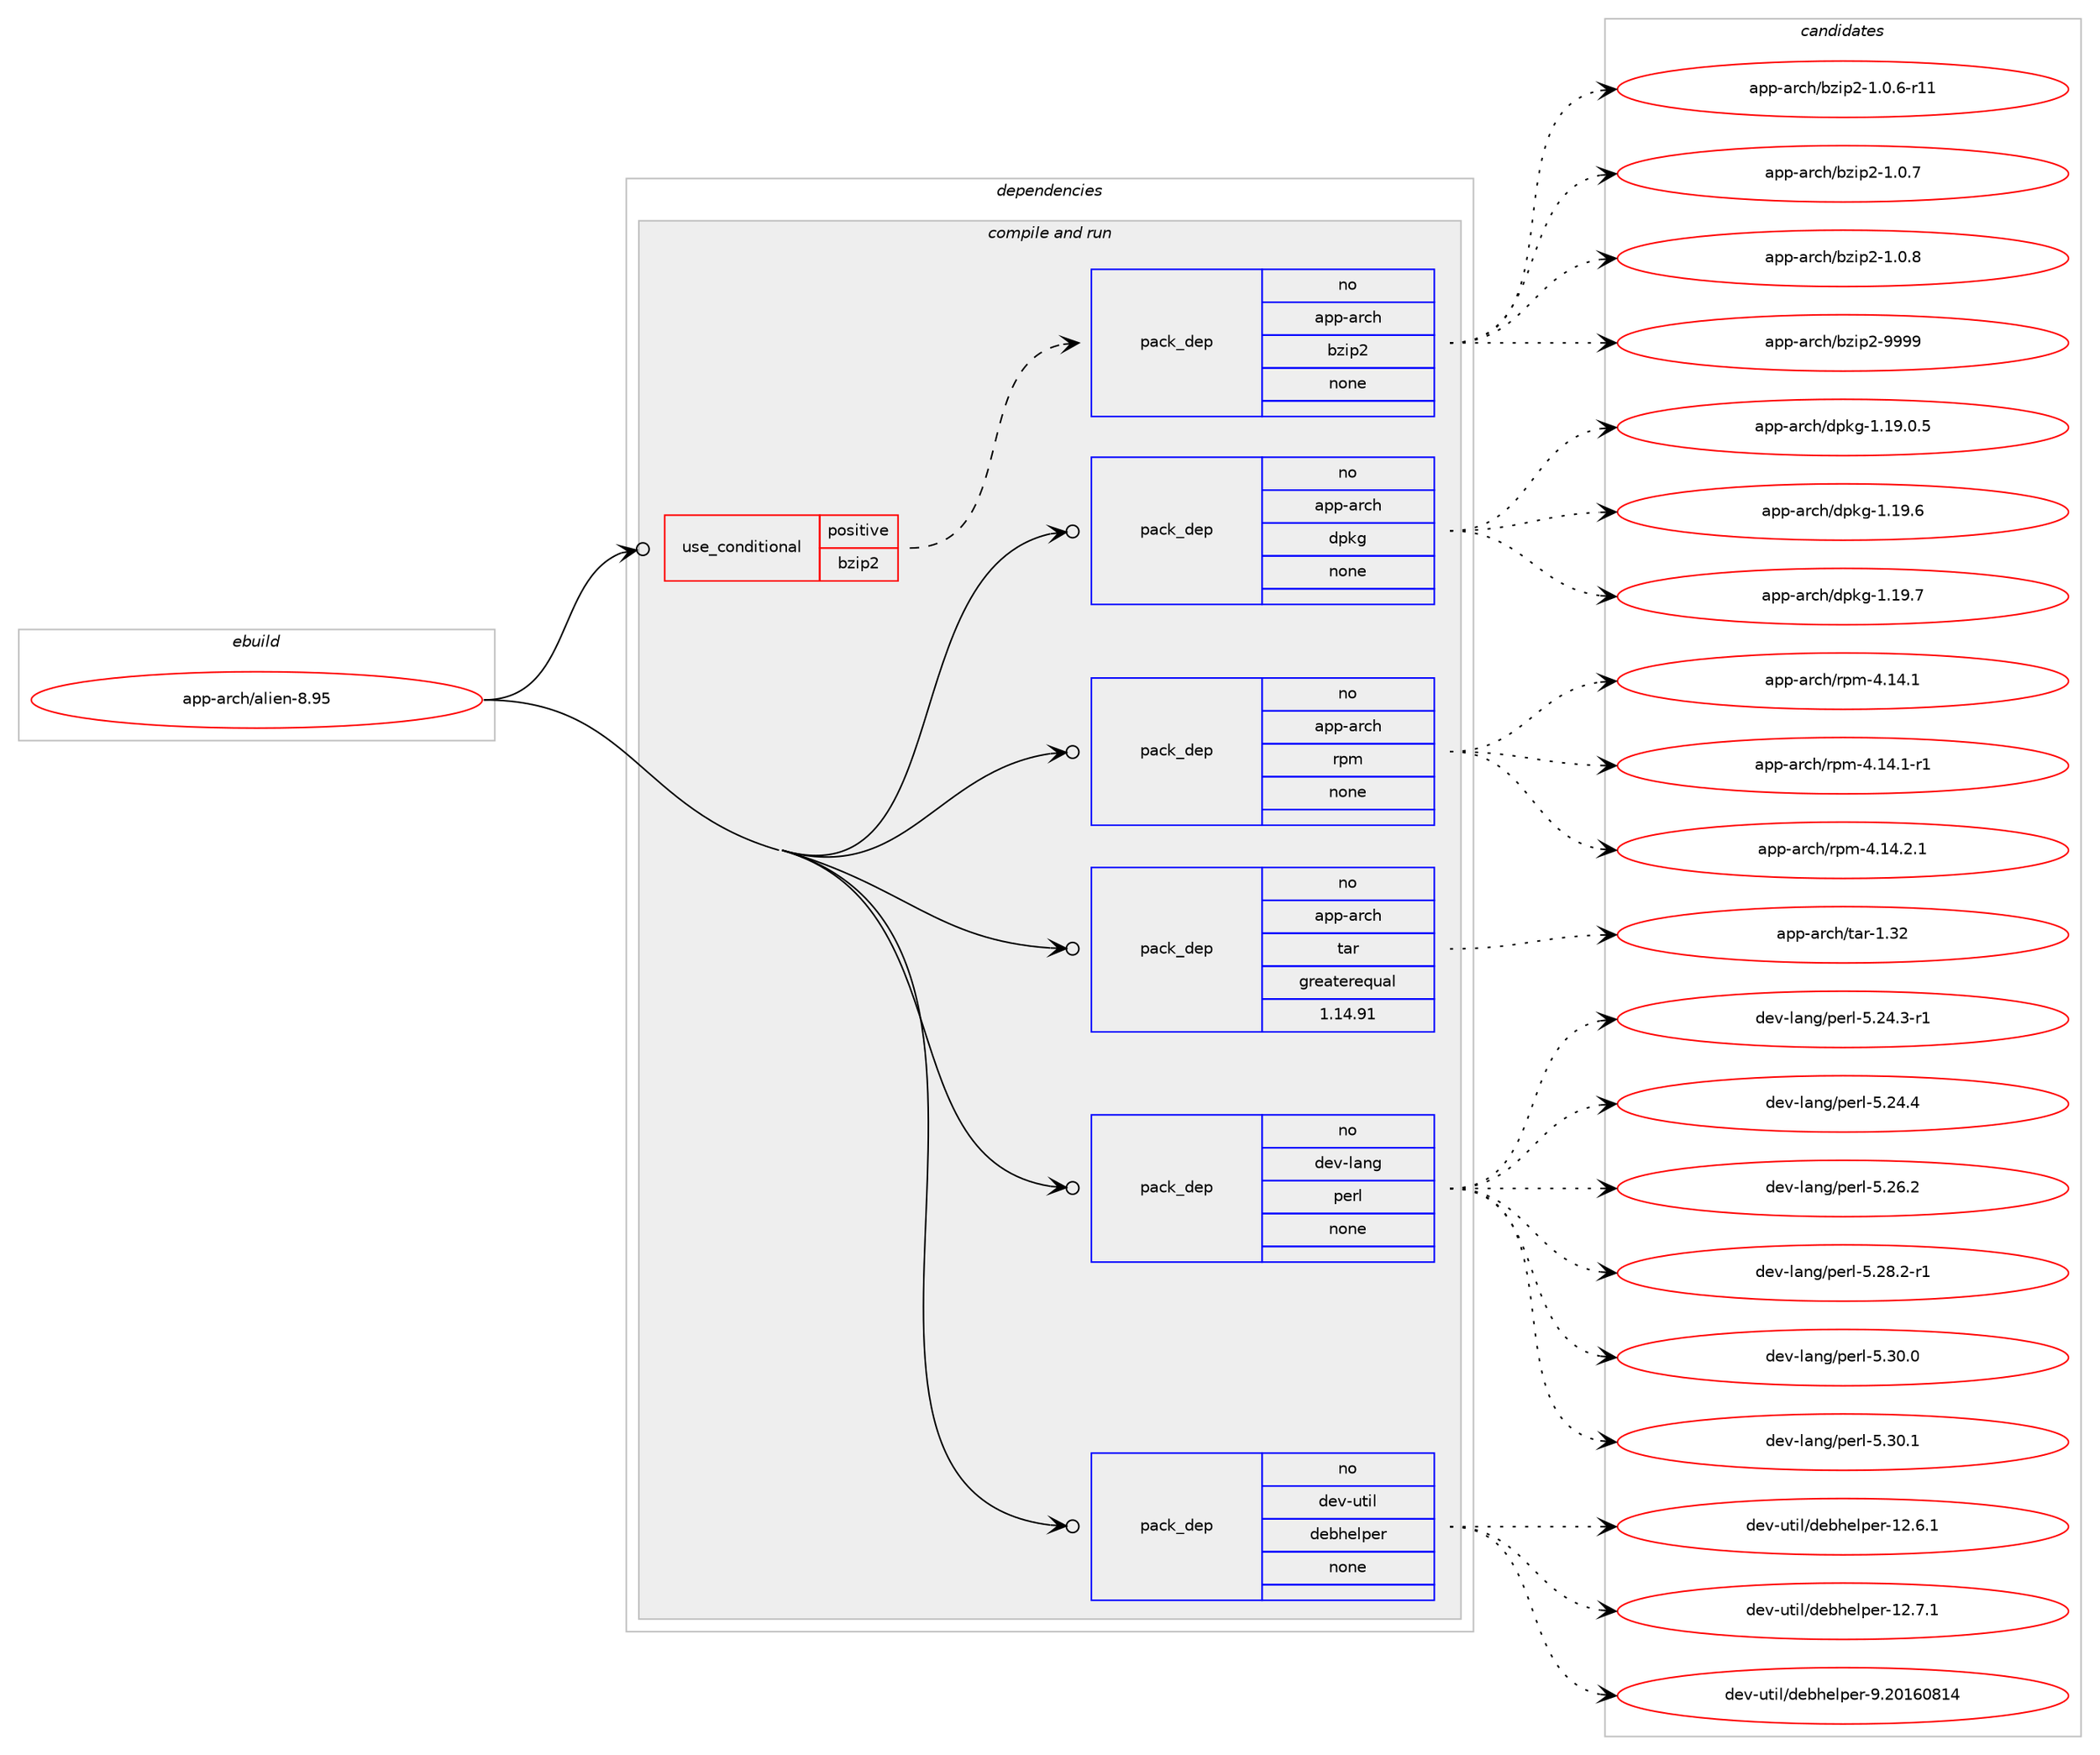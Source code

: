 digraph prolog {

# *************
# Graph options
# *************

newrank=true;
concentrate=true;
compound=true;
graph [rankdir=LR,fontname=Helvetica,fontsize=10,ranksep=1.5];#, ranksep=2.5, nodesep=0.2];
edge  [arrowhead=vee];
node  [fontname=Helvetica,fontsize=10];

# **********
# The ebuild
# **********

subgraph cluster_leftcol {
color=gray;
rank=same;
label=<<i>ebuild</i>>;
id [label="app-arch/alien-8.95", color=red, width=4, href="../app-arch/alien-8.95.svg"];
}

# ****************
# The dependencies
# ****************

subgraph cluster_midcol {
color=gray;
label=<<i>dependencies</i>>;
subgraph cluster_compile {
fillcolor="#eeeeee";
style=filled;
label=<<i>compile</i>>;
}
subgraph cluster_compileandrun {
fillcolor="#eeeeee";
style=filled;
label=<<i>compile and run</i>>;
subgraph cond112541 {
dependency472177 [label=<<TABLE BORDER="0" CELLBORDER="1" CELLSPACING="0" CELLPADDING="4"><TR><TD ROWSPAN="3" CELLPADDING="10">use_conditional</TD></TR><TR><TD>positive</TD></TR><TR><TD>bzip2</TD></TR></TABLE>>, shape=none, color=red];
subgraph pack351064 {
dependency472178 [label=<<TABLE BORDER="0" CELLBORDER="1" CELLSPACING="0" CELLPADDING="4" WIDTH="220"><TR><TD ROWSPAN="6" CELLPADDING="30">pack_dep</TD></TR><TR><TD WIDTH="110">no</TD></TR><TR><TD>app-arch</TD></TR><TR><TD>bzip2</TD></TR><TR><TD>none</TD></TR><TR><TD></TD></TR></TABLE>>, shape=none, color=blue];
}
dependency472177:e -> dependency472178:w [weight=20,style="dashed",arrowhead="vee"];
}
id:e -> dependency472177:w [weight=20,style="solid",arrowhead="odotvee"];
subgraph pack351065 {
dependency472179 [label=<<TABLE BORDER="0" CELLBORDER="1" CELLSPACING="0" CELLPADDING="4" WIDTH="220"><TR><TD ROWSPAN="6" CELLPADDING="30">pack_dep</TD></TR><TR><TD WIDTH="110">no</TD></TR><TR><TD>app-arch</TD></TR><TR><TD>dpkg</TD></TR><TR><TD>none</TD></TR><TR><TD></TD></TR></TABLE>>, shape=none, color=blue];
}
id:e -> dependency472179:w [weight=20,style="solid",arrowhead="odotvee"];
subgraph pack351066 {
dependency472180 [label=<<TABLE BORDER="0" CELLBORDER="1" CELLSPACING="0" CELLPADDING="4" WIDTH="220"><TR><TD ROWSPAN="6" CELLPADDING="30">pack_dep</TD></TR><TR><TD WIDTH="110">no</TD></TR><TR><TD>app-arch</TD></TR><TR><TD>rpm</TD></TR><TR><TD>none</TD></TR><TR><TD></TD></TR></TABLE>>, shape=none, color=blue];
}
id:e -> dependency472180:w [weight=20,style="solid",arrowhead="odotvee"];
subgraph pack351067 {
dependency472181 [label=<<TABLE BORDER="0" CELLBORDER="1" CELLSPACING="0" CELLPADDING="4" WIDTH="220"><TR><TD ROWSPAN="6" CELLPADDING="30">pack_dep</TD></TR><TR><TD WIDTH="110">no</TD></TR><TR><TD>app-arch</TD></TR><TR><TD>tar</TD></TR><TR><TD>greaterequal</TD></TR><TR><TD>1.14.91</TD></TR></TABLE>>, shape=none, color=blue];
}
id:e -> dependency472181:w [weight=20,style="solid",arrowhead="odotvee"];
subgraph pack351068 {
dependency472182 [label=<<TABLE BORDER="0" CELLBORDER="1" CELLSPACING="0" CELLPADDING="4" WIDTH="220"><TR><TD ROWSPAN="6" CELLPADDING="30">pack_dep</TD></TR><TR><TD WIDTH="110">no</TD></TR><TR><TD>dev-lang</TD></TR><TR><TD>perl</TD></TR><TR><TD>none</TD></TR><TR><TD></TD></TR></TABLE>>, shape=none, color=blue];
}
id:e -> dependency472182:w [weight=20,style="solid",arrowhead="odotvee"];
subgraph pack351069 {
dependency472183 [label=<<TABLE BORDER="0" CELLBORDER="1" CELLSPACING="0" CELLPADDING="4" WIDTH="220"><TR><TD ROWSPAN="6" CELLPADDING="30">pack_dep</TD></TR><TR><TD WIDTH="110">no</TD></TR><TR><TD>dev-util</TD></TR><TR><TD>debhelper</TD></TR><TR><TD>none</TD></TR><TR><TD></TD></TR></TABLE>>, shape=none, color=blue];
}
id:e -> dependency472183:w [weight=20,style="solid",arrowhead="odotvee"];
}
subgraph cluster_run {
fillcolor="#eeeeee";
style=filled;
label=<<i>run</i>>;
}
}

# **************
# The candidates
# **************

subgraph cluster_choices {
rank=same;
color=gray;
label=<<i>candidates</i>>;

subgraph choice351064 {
color=black;
nodesep=1;
choice97112112459711499104479812210511250454946484654451144949 [label="app-arch/bzip2-1.0.6-r11", color=red, width=4,href="../app-arch/bzip2-1.0.6-r11.svg"];
choice97112112459711499104479812210511250454946484655 [label="app-arch/bzip2-1.0.7", color=red, width=4,href="../app-arch/bzip2-1.0.7.svg"];
choice97112112459711499104479812210511250454946484656 [label="app-arch/bzip2-1.0.8", color=red, width=4,href="../app-arch/bzip2-1.0.8.svg"];
choice971121124597114991044798122105112504557575757 [label="app-arch/bzip2-9999", color=red, width=4,href="../app-arch/bzip2-9999.svg"];
dependency472178:e -> choice97112112459711499104479812210511250454946484654451144949:w [style=dotted,weight="100"];
dependency472178:e -> choice97112112459711499104479812210511250454946484655:w [style=dotted,weight="100"];
dependency472178:e -> choice97112112459711499104479812210511250454946484656:w [style=dotted,weight="100"];
dependency472178:e -> choice971121124597114991044798122105112504557575757:w [style=dotted,weight="100"];
}
subgraph choice351065 {
color=black;
nodesep=1;
choice9711211245971149910447100112107103454946495746484653 [label="app-arch/dpkg-1.19.0.5", color=red, width=4,href="../app-arch/dpkg-1.19.0.5.svg"];
choice971121124597114991044710011210710345494649574654 [label="app-arch/dpkg-1.19.6", color=red, width=4,href="../app-arch/dpkg-1.19.6.svg"];
choice971121124597114991044710011210710345494649574655 [label="app-arch/dpkg-1.19.7", color=red, width=4,href="../app-arch/dpkg-1.19.7.svg"];
dependency472179:e -> choice9711211245971149910447100112107103454946495746484653:w [style=dotted,weight="100"];
dependency472179:e -> choice971121124597114991044710011210710345494649574654:w [style=dotted,weight="100"];
dependency472179:e -> choice971121124597114991044710011210710345494649574655:w [style=dotted,weight="100"];
}
subgraph choice351066 {
color=black;
nodesep=1;
choice971121124597114991044711411210945524649524649 [label="app-arch/rpm-4.14.1", color=red, width=4,href="../app-arch/rpm-4.14.1.svg"];
choice9711211245971149910447114112109455246495246494511449 [label="app-arch/rpm-4.14.1-r1", color=red, width=4,href="../app-arch/rpm-4.14.1-r1.svg"];
choice9711211245971149910447114112109455246495246504649 [label="app-arch/rpm-4.14.2.1", color=red, width=4,href="../app-arch/rpm-4.14.2.1.svg"];
dependency472180:e -> choice971121124597114991044711411210945524649524649:w [style=dotted,weight="100"];
dependency472180:e -> choice9711211245971149910447114112109455246495246494511449:w [style=dotted,weight="100"];
dependency472180:e -> choice9711211245971149910447114112109455246495246504649:w [style=dotted,weight="100"];
}
subgraph choice351067 {
color=black;
nodesep=1;
choice9711211245971149910447116971144549465150 [label="app-arch/tar-1.32", color=red, width=4,href="../app-arch/tar-1.32.svg"];
dependency472181:e -> choice9711211245971149910447116971144549465150:w [style=dotted,weight="100"];
}
subgraph choice351068 {
color=black;
nodesep=1;
choice100101118451089711010347112101114108455346505246514511449 [label="dev-lang/perl-5.24.3-r1", color=red, width=4,href="../dev-lang/perl-5.24.3-r1.svg"];
choice10010111845108971101034711210111410845534650524652 [label="dev-lang/perl-5.24.4", color=red, width=4,href="../dev-lang/perl-5.24.4.svg"];
choice10010111845108971101034711210111410845534650544650 [label="dev-lang/perl-5.26.2", color=red, width=4,href="../dev-lang/perl-5.26.2.svg"];
choice100101118451089711010347112101114108455346505646504511449 [label="dev-lang/perl-5.28.2-r1", color=red, width=4,href="../dev-lang/perl-5.28.2-r1.svg"];
choice10010111845108971101034711210111410845534651484648 [label="dev-lang/perl-5.30.0", color=red, width=4,href="../dev-lang/perl-5.30.0.svg"];
choice10010111845108971101034711210111410845534651484649 [label="dev-lang/perl-5.30.1", color=red, width=4,href="../dev-lang/perl-5.30.1.svg"];
dependency472182:e -> choice100101118451089711010347112101114108455346505246514511449:w [style=dotted,weight="100"];
dependency472182:e -> choice10010111845108971101034711210111410845534650524652:w [style=dotted,weight="100"];
dependency472182:e -> choice10010111845108971101034711210111410845534650544650:w [style=dotted,weight="100"];
dependency472182:e -> choice100101118451089711010347112101114108455346505646504511449:w [style=dotted,weight="100"];
dependency472182:e -> choice10010111845108971101034711210111410845534651484648:w [style=dotted,weight="100"];
dependency472182:e -> choice10010111845108971101034711210111410845534651484649:w [style=dotted,weight="100"];
}
subgraph choice351069 {
color=black;
nodesep=1;
choice10010111845117116105108471001019810410110811210111445495046544649 [label="dev-util/debhelper-12.6.1", color=red, width=4,href="../dev-util/debhelper-12.6.1.svg"];
choice10010111845117116105108471001019810410110811210111445495046554649 [label="dev-util/debhelper-12.7.1", color=red, width=4,href="../dev-util/debhelper-12.7.1.svg"];
choice1001011184511711610510847100101981041011081121011144557465048495448564952 [label="dev-util/debhelper-9.20160814", color=red, width=4,href="../dev-util/debhelper-9.20160814.svg"];
dependency472183:e -> choice10010111845117116105108471001019810410110811210111445495046544649:w [style=dotted,weight="100"];
dependency472183:e -> choice10010111845117116105108471001019810410110811210111445495046554649:w [style=dotted,weight="100"];
dependency472183:e -> choice1001011184511711610510847100101981041011081121011144557465048495448564952:w [style=dotted,weight="100"];
}
}

}
